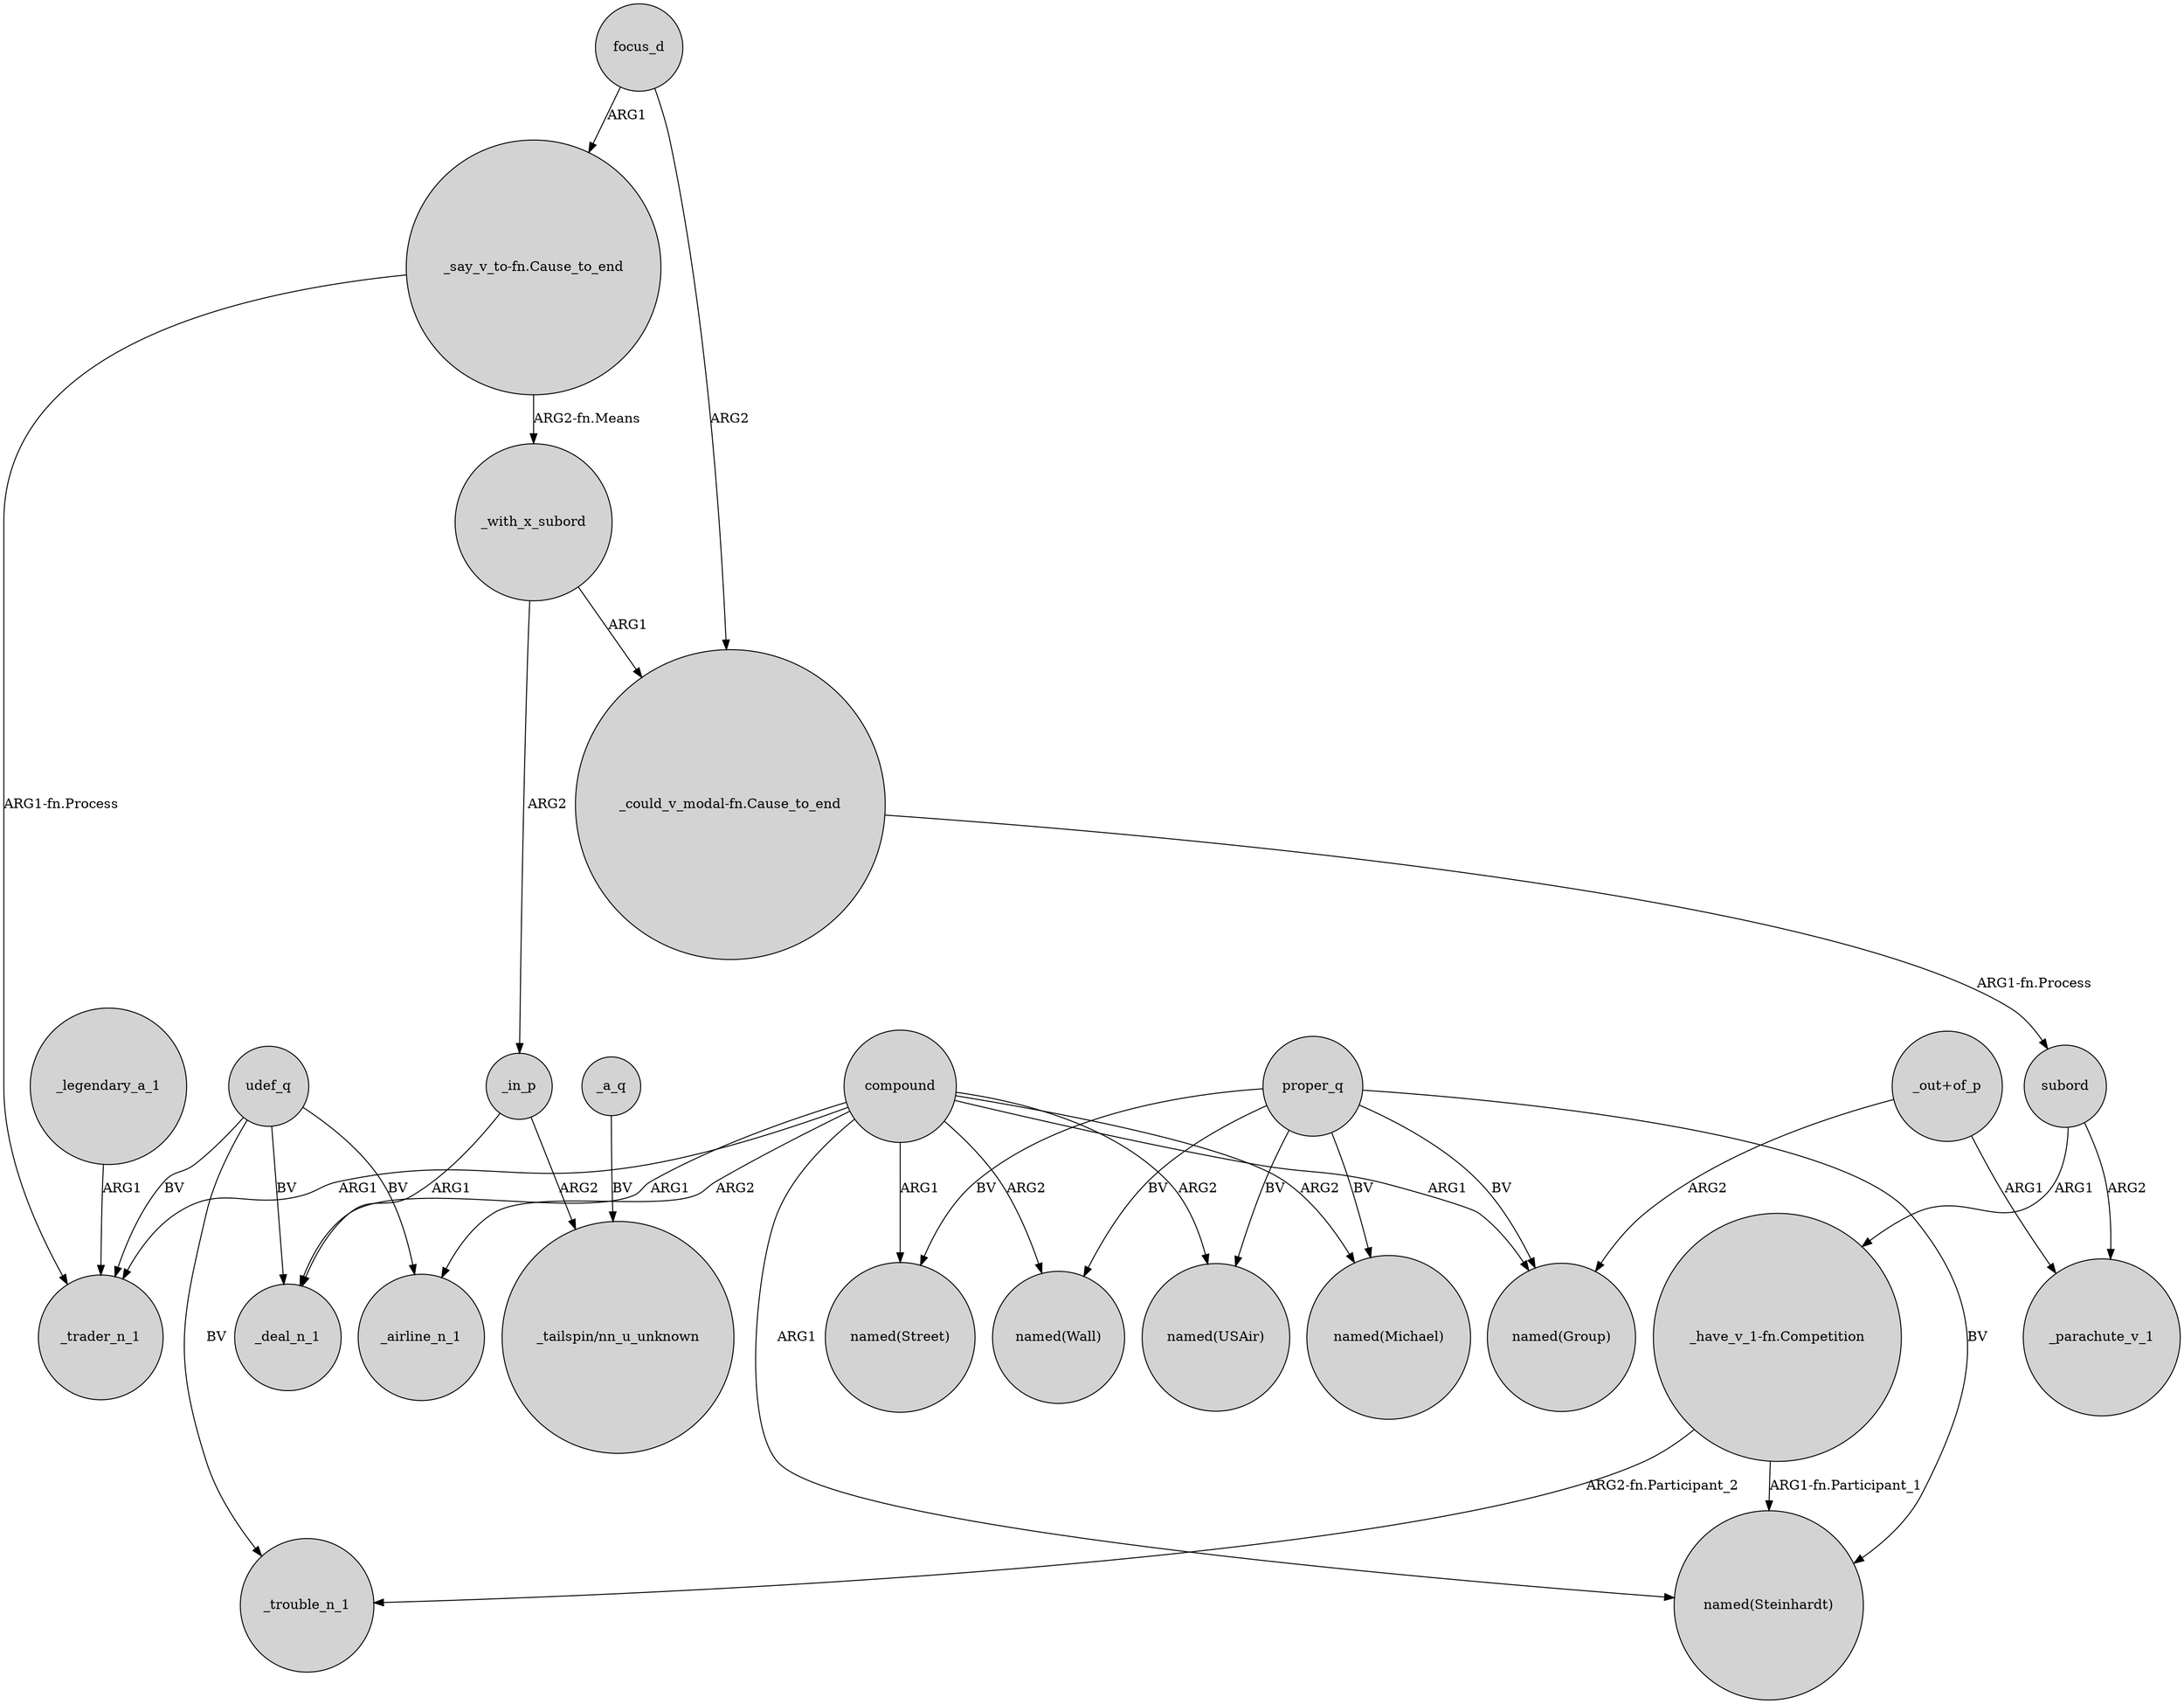 digraph {
	node [shape=circle style=filled]
	"_say_v_to-fn.Cause_to_end" -> _trader_n_1 [label="ARG1-fn.Process"]
	compound -> "named(Michael)" [label=ARG2]
	compound -> "named(USAir)" [label=ARG2]
	focus_d -> "_say_v_to-fn.Cause_to_end" [label=ARG1]
	proper_q -> "named(Steinhardt)" [label=BV]
	compound -> _trader_n_1 [label=ARG1]
	compound -> "named(Group)" [label=ARG1]
	_legendary_a_1 -> _trader_n_1 [label=ARG1]
	udef_q -> _airline_n_1 [label=BV]
	proper_q -> "named(Group)" [label=BV]
	"_out+of_p" -> "named(Group)" [label=ARG2]
	proper_q -> "named(Michael)" [label=BV]
	_with_x_subord -> "_could_v_modal-fn.Cause_to_end" [label=ARG1]
	compound -> "named(Steinhardt)" [label=ARG1]
	compound -> "named(Wall)" [label=ARG2]
	udef_q -> _trader_n_1 [label=BV]
	"_have_v_1-fn.Competition" -> _trouble_n_1 [label="ARG2-fn.Participant_2"]
	_with_x_subord -> _in_p [label=ARG2]
	compound -> _airline_n_1 [label=ARG2]
	udef_q -> _trouble_n_1 [label=BV]
	compound -> "named(Street)" [label=ARG1]
	"_out+of_p" -> _parachute_v_1 [label=ARG1]
	"_could_v_modal-fn.Cause_to_end" -> subord [label="ARG1-fn.Process"]
	subord -> _parachute_v_1 [label=ARG2]
	compound -> _deal_n_1 [label=ARG1]
	udef_q -> _deal_n_1 [label=BV]
	"_say_v_to-fn.Cause_to_end" -> _with_x_subord [label="ARG2-fn.Means"]
	_in_p -> "_tailspin/nn_u_unknown" [label=ARG2]
	_a_q -> "_tailspin/nn_u_unknown" [label=BV]
	proper_q -> "named(Wall)" [label=BV]
	"_have_v_1-fn.Competition" -> "named(Steinhardt)" [label="ARG1-fn.Participant_1"]
	_in_p -> _deal_n_1 [label=ARG1]
	proper_q -> "named(USAir)" [label=BV]
	subord -> "_have_v_1-fn.Competition" [label=ARG1]
	proper_q -> "named(Street)" [label=BV]
	focus_d -> "_could_v_modal-fn.Cause_to_end" [label=ARG2]
}
